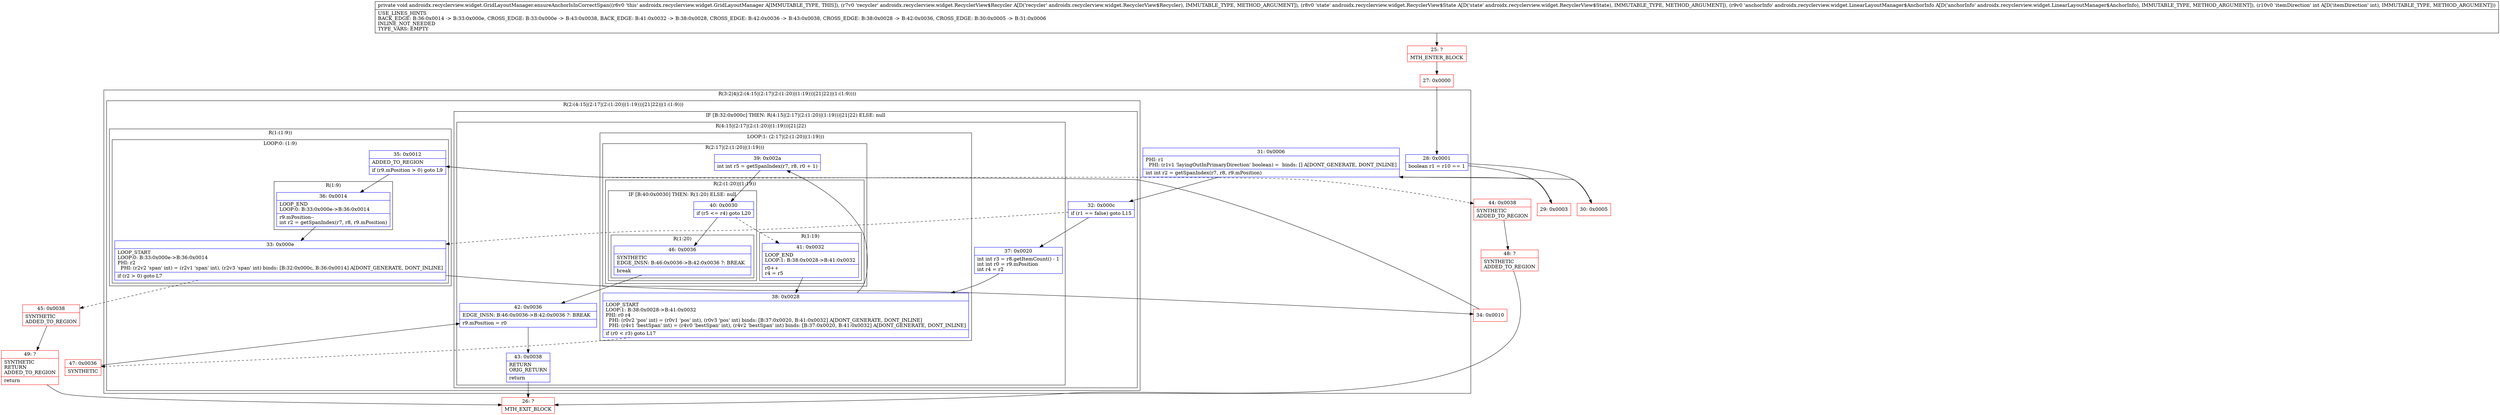 digraph "CFG forandroidx.recyclerview.widget.GridLayoutManager.ensureAnchorIsInCorrectSpan(Landroidx\/recyclerview\/widget\/RecyclerView$Recycler;Landroidx\/recyclerview\/widget\/RecyclerView$State;Landroidx\/recyclerview\/widget\/LinearLayoutManager$AnchorInfo;I)V" {
subgraph cluster_Region_1660590215 {
label = "R(3:2|4|(2:(4:15|(2:17|(2:(1:20)|(1:19)))|21|22)|(1:(1:9))))";
node [shape=record,color=blue];
Node_28 [shape=record,label="{28\:\ 0x0001|boolean r1 = r10 == 1\l}"];
Node_31 [shape=record,label="{31\:\ 0x0006|PHI: r1 \l  PHI: (r1v1 'layingOutInPrimaryDirection' boolean) =  binds: [] A[DONT_GENERATE, DONT_INLINE]\l|int int r2 = getSpanIndex(r7, r8, r9.mPosition)\l}"];
subgraph cluster_Region_1026983322 {
label = "R(2:(4:15|(2:17|(2:(1:20)|(1:19)))|21|22)|(1:(1:9)))";
node [shape=record,color=blue];
subgraph cluster_IfRegion_1705956767 {
label = "IF [B:32:0x000c] THEN: R(4:15|(2:17|(2:(1:20)|(1:19)))|21|22) ELSE: null";
node [shape=record,color=blue];
Node_32 [shape=record,label="{32\:\ 0x000c|if (r1 == false) goto L15\l}"];
subgraph cluster_Region_900818468 {
label = "R(4:15|(2:17|(2:(1:20)|(1:19)))|21|22)";
node [shape=record,color=blue];
Node_37 [shape=record,label="{37\:\ 0x0020|int int r3 = r8.getItemCount() \- 1\lint int r0 = r9.mPosition\lint r4 = r2\l}"];
subgraph cluster_LoopRegion_271110512 {
label = "LOOP:1: (2:17|(2:(1:20)|(1:19)))";
node [shape=record,color=blue];
Node_38 [shape=record,label="{38\:\ 0x0028|LOOP_START\lLOOP:1: B:38:0x0028\-\>B:41:0x0032\lPHI: r0 r4 \l  PHI: (r0v2 'pos' int) = (r0v1 'pos' int), (r0v3 'pos' int) binds: [B:37:0x0020, B:41:0x0032] A[DONT_GENERATE, DONT_INLINE]\l  PHI: (r4v1 'bestSpan' int) = (r4v0 'bestSpan' int), (r4v2 'bestSpan' int) binds: [B:37:0x0020, B:41:0x0032] A[DONT_GENERATE, DONT_INLINE]\l|if (r0 \< r3) goto L17\l}"];
subgraph cluster_Region_1879875718 {
label = "R(2:17|(2:(1:20)|(1:19)))";
node [shape=record,color=blue];
Node_39 [shape=record,label="{39\:\ 0x002a|int int r5 = getSpanIndex(r7, r8, r0 + 1)\l}"];
subgraph cluster_Region_1010620579 {
label = "R(2:(1:20)|(1:19))";
node [shape=record,color=blue];
subgraph cluster_IfRegion_1015854180 {
label = "IF [B:40:0x0030] THEN: R(1:20) ELSE: null";
node [shape=record,color=blue];
Node_40 [shape=record,label="{40\:\ 0x0030|if (r5 \<= r4) goto L20\l}"];
subgraph cluster_Region_1261433027 {
label = "R(1:20)";
node [shape=record,color=blue];
Node_46 [shape=record,label="{46\:\ 0x0036|SYNTHETIC\lEDGE_INSN: B:46:0x0036\-\>B:42:0x0036 ?: BREAK  \l|break\l}"];
}
}
subgraph cluster_Region_1311932194 {
label = "R(1:19)";
node [shape=record,color=blue];
Node_41 [shape=record,label="{41\:\ 0x0032|LOOP_END\lLOOP:1: B:38:0x0028\-\>B:41:0x0032\l|r0++\lr4 = r5\l}"];
}
}
}
}
Node_42 [shape=record,label="{42\:\ 0x0036|EDGE_INSN: B:46:0x0036\-\>B:42:0x0036 ?: BREAK  \l|r9.mPosition = r0\l}"];
Node_43 [shape=record,label="{43\:\ 0x0038|RETURN\lORIG_RETURN\l|return\l}"];
}
}
subgraph cluster_Region_222150697 {
label = "R(1:(1:9))";
node [shape=record,color=blue];
subgraph cluster_LoopRegion_62521013 {
label = "LOOP:0: (1:9)";
node [shape=record,color=blue];
Node_33 [shape=record,label="{33\:\ 0x000e|LOOP_START\lLOOP:0: B:33:0x000e\-\>B:36:0x0014\lPHI: r2 \l  PHI: (r2v2 'span' int) = (r2v1 'span' int), (r2v3 'span' int) binds: [B:32:0x000c, B:36:0x0014] A[DONT_GENERATE, DONT_INLINE]\l|if (r2 \> 0) goto L7\l}"];
Node_35 [shape=record,label="{35\:\ 0x0012|ADDED_TO_REGION\l|if (r9.mPosition \> 0) goto L9\l}"];
subgraph cluster_Region_1380024495 {
label = "R(1:9)";
node [shape=record,color=blue];
Node_36 [shape=record,label="{36\:\ 0x0014|LOOP_END\lLOOP:0: B:33:0x000e\-\>B:36:0x0014\l|r9.mPosition\-\-\lint r2 = getSpanIndex(r7, r8, r9.mPosition)\l}"];
}
}
}
}
}
Node_25 [shape=record,color=red,label="{25\:\ ?|MTH_ENTER_BLOCK\l}"];
Node_27 [shape=record,color=red,label="{27\:\ 0x0000}"];
Node_29 [shape=record,color=red,label="{29\:\ 0x0003}"];
Node_34 [shape=record,color=red,label="{34\:\ 0x0010}"];
Node_44 [shape=record,color=red,label="{44\:\ 0x0038|SYNTHETIC\lADDED_TO_REGION\l}"];
Node_48 [shape=record,color=red,label="{48\:\ ?|SYNTHETIC\lADDED_TO_REGION\l}"];
Node_26 [shape=record,color=red,label="{26\:\ ?|MTH_EXIT_BLOCK\l}"];
Node_45 [shape=record,color=red,label="{45\:\ 0x0038|SYNTHETIC\lADDED_TO_REGION\l}"];
Node_49 [shape=record,color=red,label="{49\:\ ?|SYNTHETIC\lRETURN\lADDED_TO_REGION\l|return\l}"];
Node_47 [shape=record,color=red,label="{47\:\ 0x0036|SYNTHETIC\l}"];
Node_30 [shape=record,color=red,label="{30\:\ 0x0005}"];
MethodNode[shape=record,label="{private void androidx.recyclerview.widget.GridLayoutManager.ensureAnchorIsInCorrectSpan((r6v0 'this' androidx.recyclerview.widget.GridLayoutManager A[IMMUTABLE_TYPE, THIS]), (r7v0 'recycler' androidx.recyclerview.widget.RecyclerView$Recycler A[D('recycler' androidx.recyclerview.widget.RecyclerView$Recycler), IMMUTABLE_TYPE, METHOD_ARGUMENT]), (r8v0 'state' androidx.recyclerview.widget.RecyclerView$State A[D('state' androidx.recyclerview.widget.RecyclerView$State), IMMUTABLE_TYPE, METHOD_ARGUMENT]), (r9v0 'anchorInfo' androidx.recyclerview.widget.LinearLayoutManager$AnchorInfo A[D('anchorInfo' androidx.recyclerview.widget.LinearLayoutManager$AnchorInfo), IMMUTABLE_TYPE, METHOD_ARGUMENT]), (r10v0 'itemDirection' int A[D('itemDirection' int), IMMUTABLE_TYPE, METHOD_ARGUMENT]))  | USE_LINES_HINTS\lBACK_EDGE: B:36:0x0014 \-\> B:33:0x000e, CROSS_EDGE: B:33:0x000e \-\> B:43:0x0038, BACK_EDGE: B:41:0x0032 \-\> B:38:0x0028, CROSS_EDGE: B:42:0x0036 \-\> B:43:0x0038, CROSS_EDGE: B:38:0x0028 \-\> B:42:0x0036, CROSS_EDGE: B:30:0x0005 \-\> B:31:0x0006\lINLINE_NOT_NEEDED\lTYPE_VARS: EMPTY\l}"];
MethodNode -> Node_25;Node_28 -> Node_29;
Node_28 -> Node_30;
Node_31 -> Node_32;
Node_32 -> Node_33[style=dashed];
Node_32 -> Node_37;
Node_37 -> Node_38;
Node_38 -> Node_39;
Node_38 -> Node_47[style=dashed];
Node_39 -> Node_40;
Node_40 -> Node_41[style=dashed];
Node_40 -> Node_46;
Node_46 -> Node_42;
Node_41 -> Node_38;
Node_42 -> Node_43;
Node_43 -> Node_26;
Node_33 -> Node_34;
Node_33 -> Node_45[style=dashed];
Node_35 -> Node_36;
Node_35 -> Node_44[style=dashed];
Node_36 -> Node_33;
Node_25 -> Node_27;
Node_27 -> Node_28;
Node_29 -> Node_31;
Node_34 -> Node_35;
Node_44 -> Node_48;
Node_48 -> Node_26;
Node_45 -> Node_49;
Node_49 -> Node_26;
Node_47 -> Node_42;
Node_30 -> Node_31;
}

